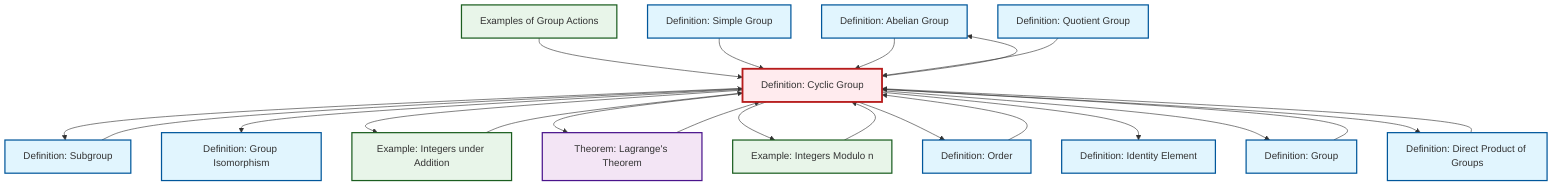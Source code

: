 graph TD
    classDef definition fill:#e1f5fe,stroke:#01579b,stroke-width:2px
    classDef theorem fill:#f3e5f5,stroke:#4a148c,stroke-width:2px
    classDef axiom fill:#fff3e0,stroke:#e65100,stroke-width:2px
    classDef example fill:#e8f5e9,stroke:#1b5e20,stroke-width:2px
    classDef current fill:#ffebee,stroke:#b71c1c,stroke-width:3px
    def-abelian-group["Definition: Abelian Group"]:::definition
    ex-integers-addition["Example: Integers under Addition"]:::example
    thm-lagrange["Theorem: Lagrange's Theorem"]:::theorem
    def-group["Definition: Group"]:::definition
    def-cyclic-group["Definition: Cyclic Group"]:::definition
    def-simple-group["Definition: Simple Group"]:::definition
    def-subgroup["Definition: Subgroup"]:::definition
    def-quotient-group["Definition: Quotient Group"]:::definition
    def-isomorphism["Definition: Group Isomorphism"]:::definition
    ex-quotient-integers-mod-n["Example: Integers Modulo n"]:::example
    def-order["Definition: Order"]:::definition
    ex-group-action-examples["Examples of Group Actions"]:::example
    def-identity-element["Definition: Identity Element"]:::definition
    def-direct-product["Definition: Direct Product of Groups"]:::definition
    def-cyclic-group --> def-subgroup
    def-group --> def-cyclic-group
    def-cyclic-group --> def-isomorphism
    ex-group-action-examples --> def-cyclic-group
    thm-lagrange --> def-cyclic-group
    def-subgroup --> def-cyclic-group
    def-cyclic-group --> ex-integers-addition
    def-order --> def-cyclic-group
    def-cyclic-group --> def-abelian-group
    def-direct-product --> def-cyclic-group
    def-cyclic-group --> thm-lagrange
    ex-integers-addition --> def-cyclic-group
    def-cyclic-group --> ex-quotient-integers-mod-n
    def-cyclic-group --> def-order
    def-cyclic-group --> def-identity-element
    def-simple-group --> def-cyclic-group
    def-abelian-group --> def-cyclic-group
    def-cyclic-group --> def-group
    ex-quotient-integers-mod-n --> def-cyclic-group
    def-quotient-group --> def-cyclic-group
    def-cyclic-group --> def-direct-product
    class def-cyclic-group current